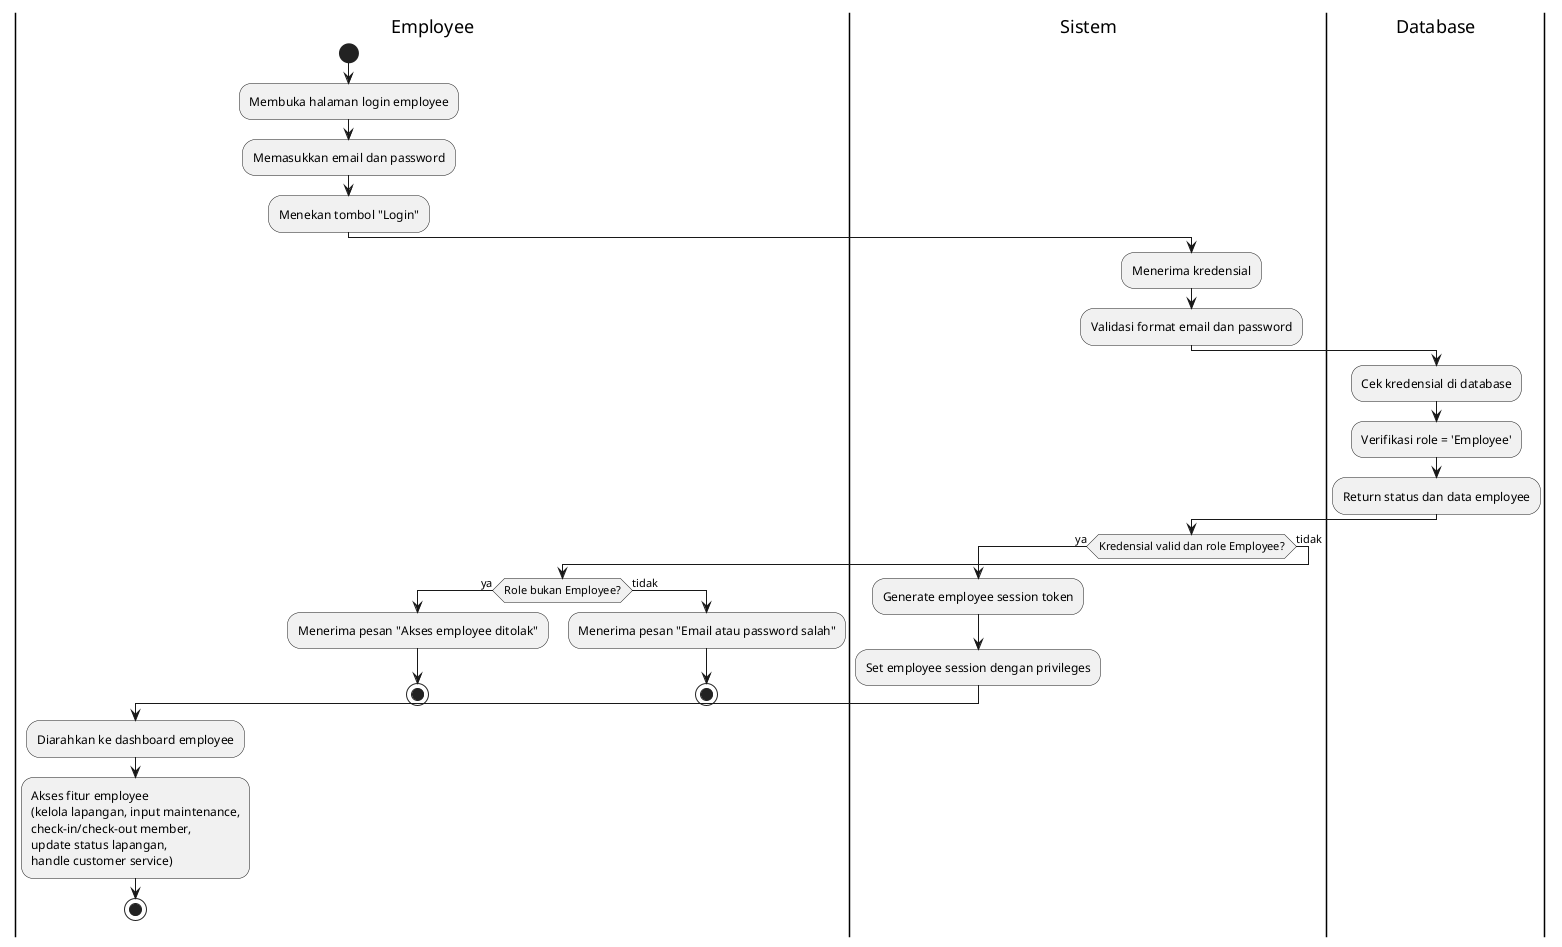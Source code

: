 @startuml
|Employee|
start
:Membuka halaman login employee;
:Memasukkan email dan password;
:Menekan tombol "Login";

|Sistem|
:Menerima kredensial;
:Validasi format email dan password;

|Database|
:Cek kredensial di database;
:Verifikasi role = 'Employee';
:Return status dan data employee;

|Sistem|
if (Kredensial valid dan role Employee?) then (ya)
  :Generate employee session token;
  :Set employee session dengan privileges;
  |Employee|
  :Diarahkan ke dashboard employee;
  :Akses fitur employee
  (kelola lapangan, input maintenance,
  check-in/check-out member,
  update status lapangan,
  handle customer service);
  stop
else (tidak)
  if (Role bukan Employee?) then (ya)
    |Employee|
    :Menerima pesan "Akses employee ditolak";
    stop
  else (tidak)
    |Employee|
    :Menerima pesan "Email atau password salah";
    stop
  endif
endif
@enduml
